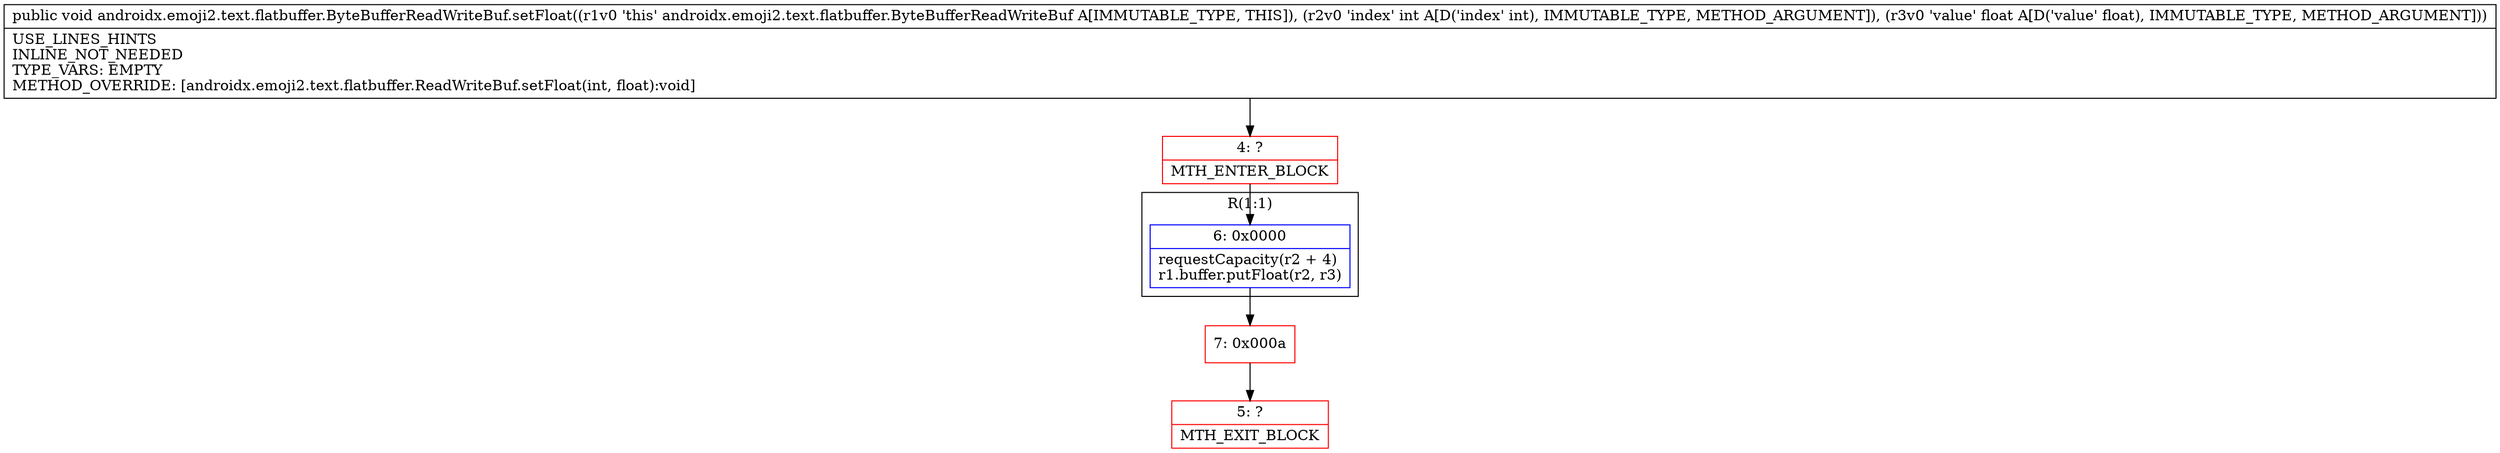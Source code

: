 digraph "CFG forandroidx.emoji2.text.flatbuffer.ByteBufferReadWriteBuf.setFloat(IF)V" {
subgraph cluster_Region_1428973722 {
label = "R(1:1)";
node [shape=record,color=blue];
Node_6 [shape=record,label="{6\:\ 0x0000|requestCapacity(r2 + 4)\lr1.buffer.putFloat(r2, r3)\l}"];
}
Node_4 [shape=record,color=red,label="{4\:\ ?|MTH_ENTER_BLOCK\l}"];
Node_7 [shape=record,color=red,label="{7\:\ 0x000a}"];
Node_5 [shape=record,color=red,label="{5\:\ ?|MTH_EXIT_BLOCK\l}"];
MethodNode[shape=record,label="{public void androidx.emoji2.text.flatbuffer.ByteBufferReadWriteBuf.setFloat((r1v0 'this' androidx.emoji2.text.flatbuffer.ByteBufferReadWriteBuf A[IMMUTABLE_TYPE, THIS]), (r2v0 'index' int A[D('index' int), IMMUTABLE_TYPE, METHOD_ARGUMENT]), (r3v0 'value' float A[D('value' float), IMMUTABLE_TYPE, METHOD_ARGUMENT]))  | USE_LINES_HINTS\lINLINE_NOT_NEEDED\lTYPE_VARS: EMPTY\lMETHOD_OVERRIDE: [androidx.emoji2.text.flatbuffer.ReadWriteBuf.setFloat(int, float):void]\l}"];
MethodNode -> Node_4;Node_6 -> Node_7;
Node_4 -> Node_6;
Node_7 -> Node_5;
}

